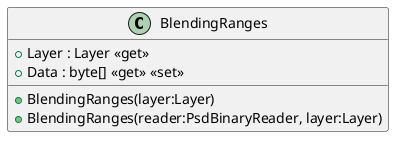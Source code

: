 @startuml
class BlendingRanges {
    + Layer : Layer <<get>>
    + Data : byte[] <<get>> <<set>>
    + BlendingRanges(layer:Layer)
    + BlendingRanges(reader:PsdBinaryReader, layer:Layer)
}
@enduml
